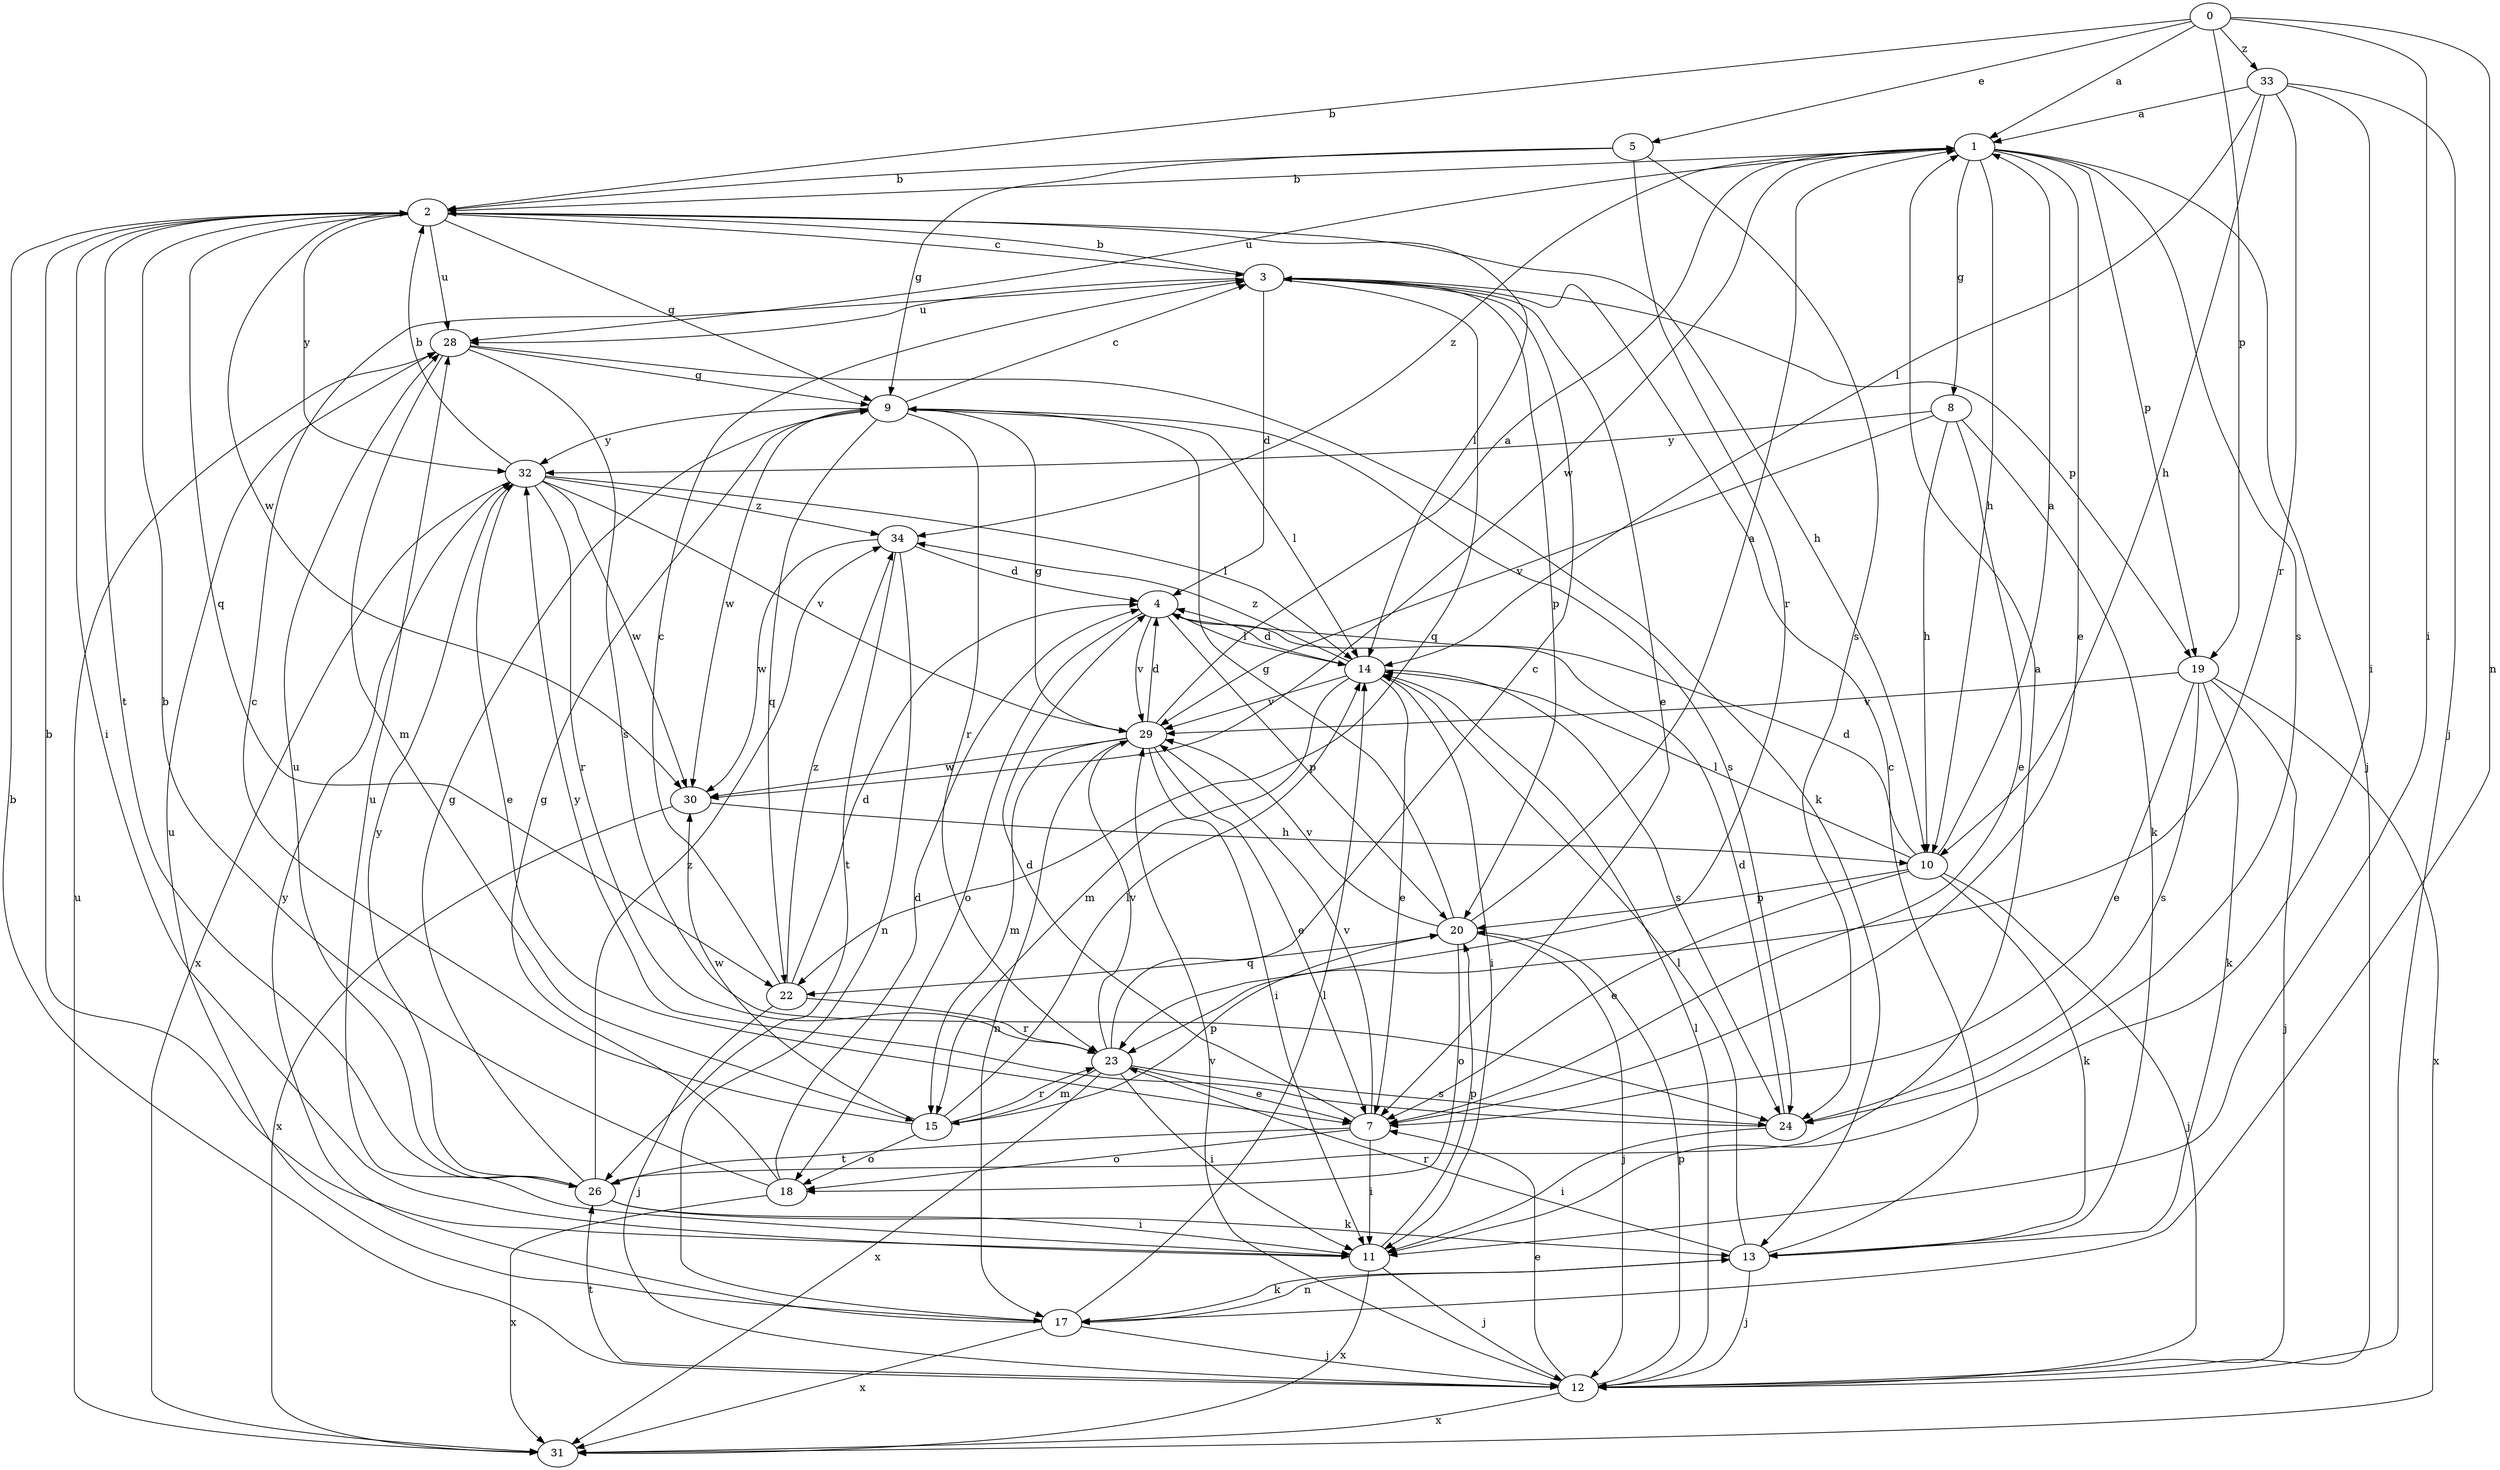 strict digraph  {
0;
1;
2;
3;
4;
5;
7;
8;
9;
10;
11;
12;
13;
14;
15;
17;
18;
19;
20;
22;
23;
24;
26;
28;
29;
30;
31;
32;
33;
34;
0 -> 1  [label=a];
0 -> 2  [label=b];
0 -> 5  [label=e];
0 -> 11  [label=i];
0 -> 17  [label=n];
0 -> 19  [label=p];
0 -> 33  [label=z];
1 -> 2  [label=b];
1 -> 7  [label=e];
1 -> 8  [label=g];
1 -> 10  [label=h];
1 -> 12  [label=j];
1 -> 19  [label=p];
1 -> 24  [label=s];
1 -> 28  [label=u];
1 -> 30  [label=w];
1 -> 34  [label=z];
2 -> 3  [label=c];
2 -> 9  [label=g];
2 -> 10  [label=h];
2 -> 11  [label=i];
2 -> 14  [label=l];
2 -> 22  [label=q];
2 -> 26  [label=t];
2 -> 28  [label=u];
2 -> 30  [label=w];
2 -> 32  [label=y];
3 -> 2  [label=b];
3 -> 4  [label=d];
3 -> 7  [label=e];
3 -> 19  [label=p];
3 -> 20  [label=p];
3 -> 22  [label=q];
3 -> 28  [label=u];
4 -> 14  [label=l];
4 -> 18  [label=o];
4 -> 20  [label=p];
4 -> 29  [label=v];
5 -> 2  [label=b];
5 -> 9  [label=g];
5 -> 23  [label=r];
5 -> 24  [label=s];
7 -> 4  [label=d];
7 -> 11  [label=i];
7 -> 18  [label=o];
7 -> 26  [label=t];
7 -> 29  [label=v];
8 -> 7  [label=e];
8 -> 10  [label=h];
8 -> 13  [label=k];
8 -> 29  [label=v];
8 -> 32  [label=y];
9 -> 3  [label=c];
9 -> 14  [label=l];
9 -> 22  [label=q];
9 -> 23  [label=r];
9 -> 24  [label=s];
9 -> 30  [label=w];
9 -> 32  [label=y];
10 -> 1  [label=a];
10 -> 4  [label=d];
10 -> 7  [label=e];
10 -> 12  [label=j];
10 -> 13  [label=k];
10 -> 14  [label=l];
10 -> 20  [label=p];
11 -> 2  [label=b];
11 -> 12  [label=j];
11 -> 20  [label=p];
11 -> 28  [label=u];
11 -> 31  [label=x];
12 -> 2  [label=b];
12 -> 7  [label=e];
12 -> 14  [label=l];
12 -> 20  [label=p];
12 -> 26  [label=t];
12 -> 29  [label=v];
12 -> 31  [label=x];
13 -> 3  [label=c];
13 -> 12  [label=j];
13 -> 14  [label=l];
13 -> 17  [label=n];
13 -> 23  [label=r];
14 -> 4  [label=d];
14 -> 7  [label=e];
14 -> 11  [label=i];
14 -> 15  [label=m];
14 -> 24  [label=s];
14 -> 29  [label=v];
14 -> 34  [label=z];
15 -> 3  [label=c];
15 -> 14  [label=l];
15 -> 18  [label=o];
15 -> 20  [label=p];
15 -> 23  [label=r];
15 -> 30  [label=w];
17 -> 12  [label=j];
17 -> 13  [label=k];
17 -> 14  [label=l];
17 -> 28  [label=u];
17 -> 31  [label=x];
17 -> 32  [label=y];
18 -> 2  [label=b];
18 -> 4  [label=d];
18 -> 9  [label=g];
18 -> 31  [label=x];
19 -> 7  [label=e];
19 -> 12  [label=j];
19 -> 13  [label=k];
19 -> 24  [label=s];
19 -> 29  [label=v];
19 -> 31  [label=x];
20 -> 1  [label=a];
20 -> 9  [label=g];
20 -> 12  [label=j];
20 -> 18  [label=o];
20 -> 22  [label=q];
20 -> 29  [label=v];
22 -> 3  [label=c];
22 -> 4  [label=d];
22 -> 12  [label=j];
22 -> 23  [label=r];
22 -> 34  [label=z];
23 -> 3  [label=c];
23 -> 7  [label=e];
23 -> 11  [label=i];
23 -> 15  [label=m];
23 -> 24  [label=s];
23 -> 29  [label=v];
23 -> 31  [label=x];
24 -> 4  [label=d];
24 -> 11  [label=i];
24 -> 32  [label=y];
26 -> 1  [label=a];
26 -> 9  [label=g];
26 -> 11  [label=i];
26 -> 13  [label=k];
26 -> 28  [label=u];
26 -> 32  [label=y];
26 -> 34  [label=z];
28 -> 9  [label=g];
28 -> 13  [label=k];
28 -> 15  [label=m];
28 -> 24  [label=s];
29 -> 1  [label=a];
29 -> 4  [label=d];
29 -> 7  [label=e];
29 -> 9  [label=g];
29 -> 11  [label=i];
29 -> 15  [label=m];
29 -> 17  [label=n];
29 -> 30  [label=w];
30 -> 10  [label=h];
30 -> 31  [label=x];
31 -> 28  [label=u];
32 -> 2  [label=b];
32 -> 7  [label=e];
32 -> 14  [label=l];
32 -> 23  [label=r];
32 -> 29  [label=v];
32 -> 30  [label=w];
32 -> 31  [label=x];
32 -> 34  [label=z];
33 -> 1  [label=a];
33 -> 10  [label=h];
33 -> 11  [label=i];
33 -> 12  [label=j];
33 -> 14  [label=l];
33 -> 23  [label=r];
34 -> 4  [label=d];
34 -> 17  [label=n];
34 -> 26  [label=t];
34 -> 30  [label=w];
}
